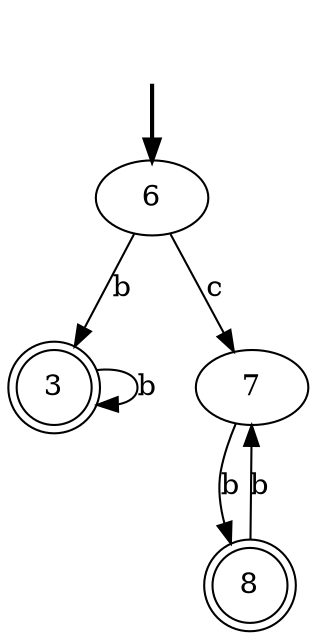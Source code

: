digraph {
	fake [style=invisible]
	8 [shape=doublecircle]
	3 [shape=doublecircle]
	6 [root=true]
	7
	fake -> 6 [style=bold]
	8 -> 7 [label=b]
	3 -> 3 [label=b]
	6 -> 3 [label=b]
	6 -> 7 [label=c]
	7 -> 8 [label=b]
}
